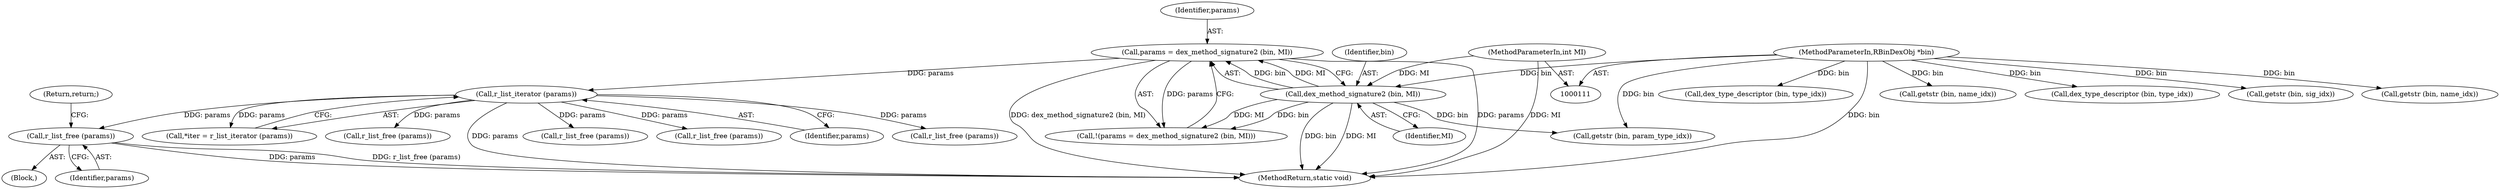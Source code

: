 digraph "0_radare2_252afb1cff9676f3ae1f341a28448bf2c8b6e308@API" {
"1000675" [label="(Call,r_list_free (params))"];
"1000299" [label="(Call,r_list_iterator (params))"];
"1000285" [label="(Call,params = dex_method_signature2 (bin, MI))"];
"1000287" [label="(Call,dex_method_signature2 (bin, MI))"];
"1000113" [label="(MethodParameterIn,RBinDexObj *bin)"];
"1000115" [label="(MethodParameterIn,int MI)"];
"1000300" [label="(Identifier,params)"];
"1000759" [label="(Call,getstr (bin, name_idx))"];
"1000288" [label="(Identifier,bin)"];
"1000768" [label="(Call,dex_type_descriptor (bin, type_idx))"];
"1000115" [label="(MethodParameterIn,int MI)"];
"1000499" [label="(Call,r_list_free (params))"];
"1000286" [label="(Identifier,params)"];
"1000675" [label="(Call,r_list_free (params))"];
"1000297" [label="(Call,*iter = r_list_iterator (params))"];
"1000784" [label="(Call,getstr (bin, sig_idx))"];
"1000672" [label="(Block,)"];
"1000299" [label="(Call,r_list_iterator (params))"];
"1000338" [label="(Call,getstr (bin, param_type_idx))"];
"1000583" [label="(Call,getstr (bin, name_idx))"];
"1001191" [label="(Call,r_list_free (params))"];
"1000289" [label="(Identifier,MI)"];
"1000677" [label="(Return,return;)"];
"1000113" [label="(MethodParameterIn,RBinDexObj *bin)"];
"1000284" [label="(Call,!(params = dex_method_signature2 (bin, MI)))"];
"1001193" [label="(MethodReturn,static void)"];
"1001053" [label="(Call,r_list_free (params))"];
"1000287" [label="(Call,dex_method_signature2 (bin, MI))"];
"1000285" [label="(Call,params = dex_method_signature2 (bin, MI))"];
"1000319" [label="(Call,r_list_free (params))"];
"1000676" [label="(Identifier,params)"];
"1000592" [label="(Call,dex_type_descriptor (bin, type_idx))"];
"1000675" -> "1000672"  [label="AST: "];
"1000675" -> "1000676"  [label="CFG: "];
"1000676" -> "1000675"  [label="AST: "];
"1000677" -> "1000675"  [label="CFG: "];
"1000675" -> "1001193"  [label="DDG: params"];
"1000675" -> "1001193"  [label="DDG: r_list_free (params)"];
"1000299" -> "1000675"  [label="DDG: params"];
"1000299" -> "1000297"  [label="AST: "];
"1000299" -> "1000300"  [label="CFG: "];
"1000300" -> "1000299"  [label="AST: "];
"1000297" -> "1000299"  [label="CFG: "];
"1000299" -> "1001193"  [label="DDG: params"];
"1000299" -> "1000297"  [label="DDG: params"];
"1000285" -> "1000299"  [label="DDG: params"];
"1000299" -> "1000319"  [label="DDG: params"];
"1000299" -> "1000499"  [label="DDG: params"];
"1000299" -> "1001053"  [label="DDG: params"];
"1000299" -> "1001191"  [label="DDG: params"];
"1000285" -> "1000284"  [label="AST: "];
"1000285" -> "1000287"  [label="CFG: "];
"1000286" -> "1000285"  [label="AST: "];
"1000287" -> "1000285"  [label="AST: "];
"1000284" -> "1000285"  [label="CFG: "];
"1000285" -> "1001193"  [label="DDG: params"];
"1000285" -> "1001193"  [label="DDG: dex_method_signature2 (bin, MI)"];
"1000285" -> "1000284"  [label="DDG: params"];
"1000287" -> "1000285"  [label="DDG: bin"];
"1000287" -> "1000285"  [label="DDG: MI"];
"1000287" -> "1000289"  [label="CFG: "];
"1000288" -> "1000287"  [label="AST: "];
"1000289" -> "1000287"  [label="AST: "];
"1000287" -> "1001193"  [label="DDG: MI"];
"1000287" -> "1001193"  [label="DDG: bin"];
"1000287" -> "1000284"  [label="DDG: bin"];
"1000287" -> "1000284"  [label="DDG: MI"];
"1000113" -> "1000287"  [label="DDG: bin"];
"1000115" -> "1000287"  [label="DDG: MI"];
"1000287" -> "1000338"  [label="DDG: bin"];
"1000113" -> "1000111"  [label="AST: "];
"1000113" -> "1001193"  [label="DDG: bin"];
"1000113" -> "1000338"  [label="DDG: bin"];
"1000113" -> "1000583"  [label="DDG: bin"];
"1000113" -> "1000592"  [label="DDG: bin"];
"1000113" -> "1000759"  [label="DDG: bin"];
"1000113" -> "1000768"  [label="DDG: bin"];
"1000113" -> "1000784"  [label="DDG: bin"];
"1000115" -> "1000111"  [label="AST: "];
"1000115" -> "1001193"  [label="DDG: MI"];
}
